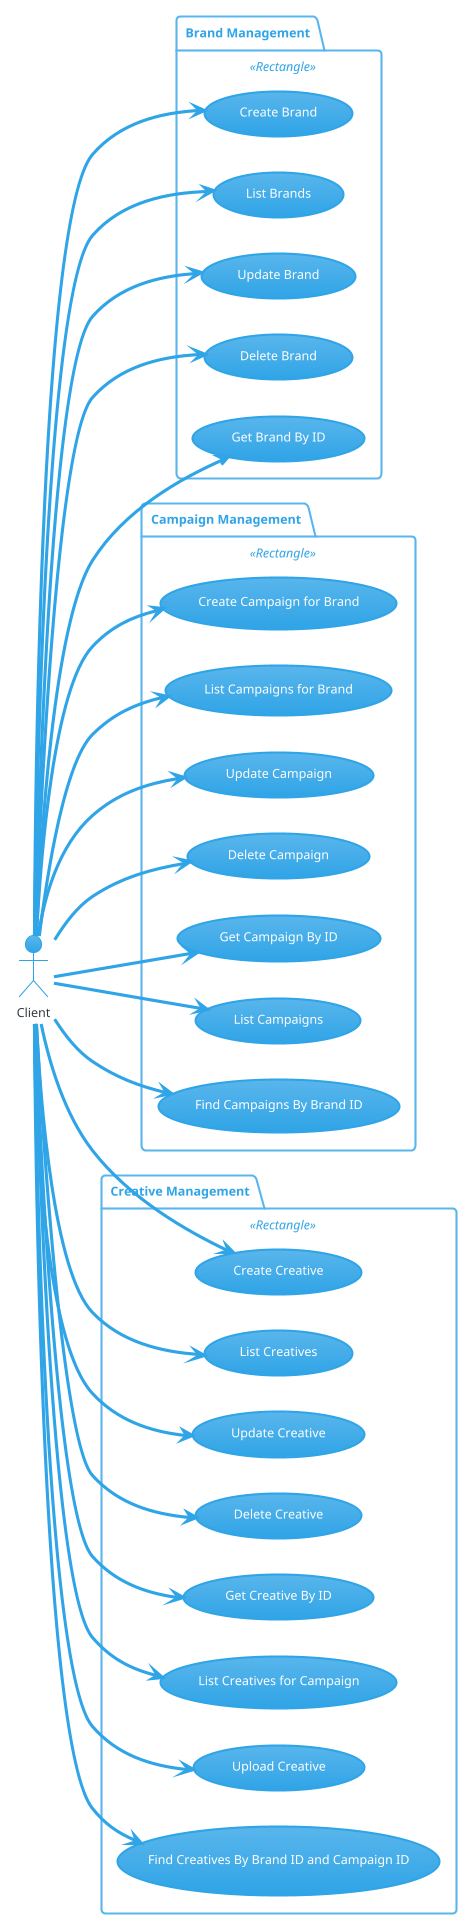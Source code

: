 @startuml
!theme cerulean

left to right direction
actor "Client" as client

package "Brand Management" <<Rectangle>> {
    usecase "Create Brand" as UC1
    usecase "List Brands" as UC2
    usecase "Update Brand" as UC3
    usecase "Delete Brand" as UC4
    usecase "Get Brand By ID" as UC5
}

package "Campaign Management" <<Rectangle>> {
    usecase "Create Campaign for Brand" as UC6
    usecase "List Campaigns for Brand" as UC7
    usecase "Update Campaign" as UC8
    usecase "Delete Campaign" as UC9
    usecase "Get Campaign By ID" as UC10
    usecase "List Campaigns" as UC11
    usecase "Find Campaigns By Brand ID" as UC12
}

package "Creative Management" <<Rectangle>> {
    usecase "Create Creative" as UC13
    usecase "List Creatives" as UC14
    usecase "Update Creative" as UC15
    usecase "Delete Creative" as UC16
    usecase "Get Creative By ID" as UC17
    usecase "List Creatives for Campaign" as UC18
    usecase "Upload Creative" as UC19
    usecase "Find Creatives By Brand ID and Campaign ID" as UC20
}

client --> UC1
client --> UC2
client --> UC3
client --> UC4
client --> UC5
client --> UC6
client --> UC7
client --> UC8
client --> UC9
client --> UC10
client --> UC11
client --> UC12
client --> UC13
client --> UC14
client --> UC15
client --> UC16
client --> UC17
client --> UC18
client --> UC19
client --> UC20

@enduml